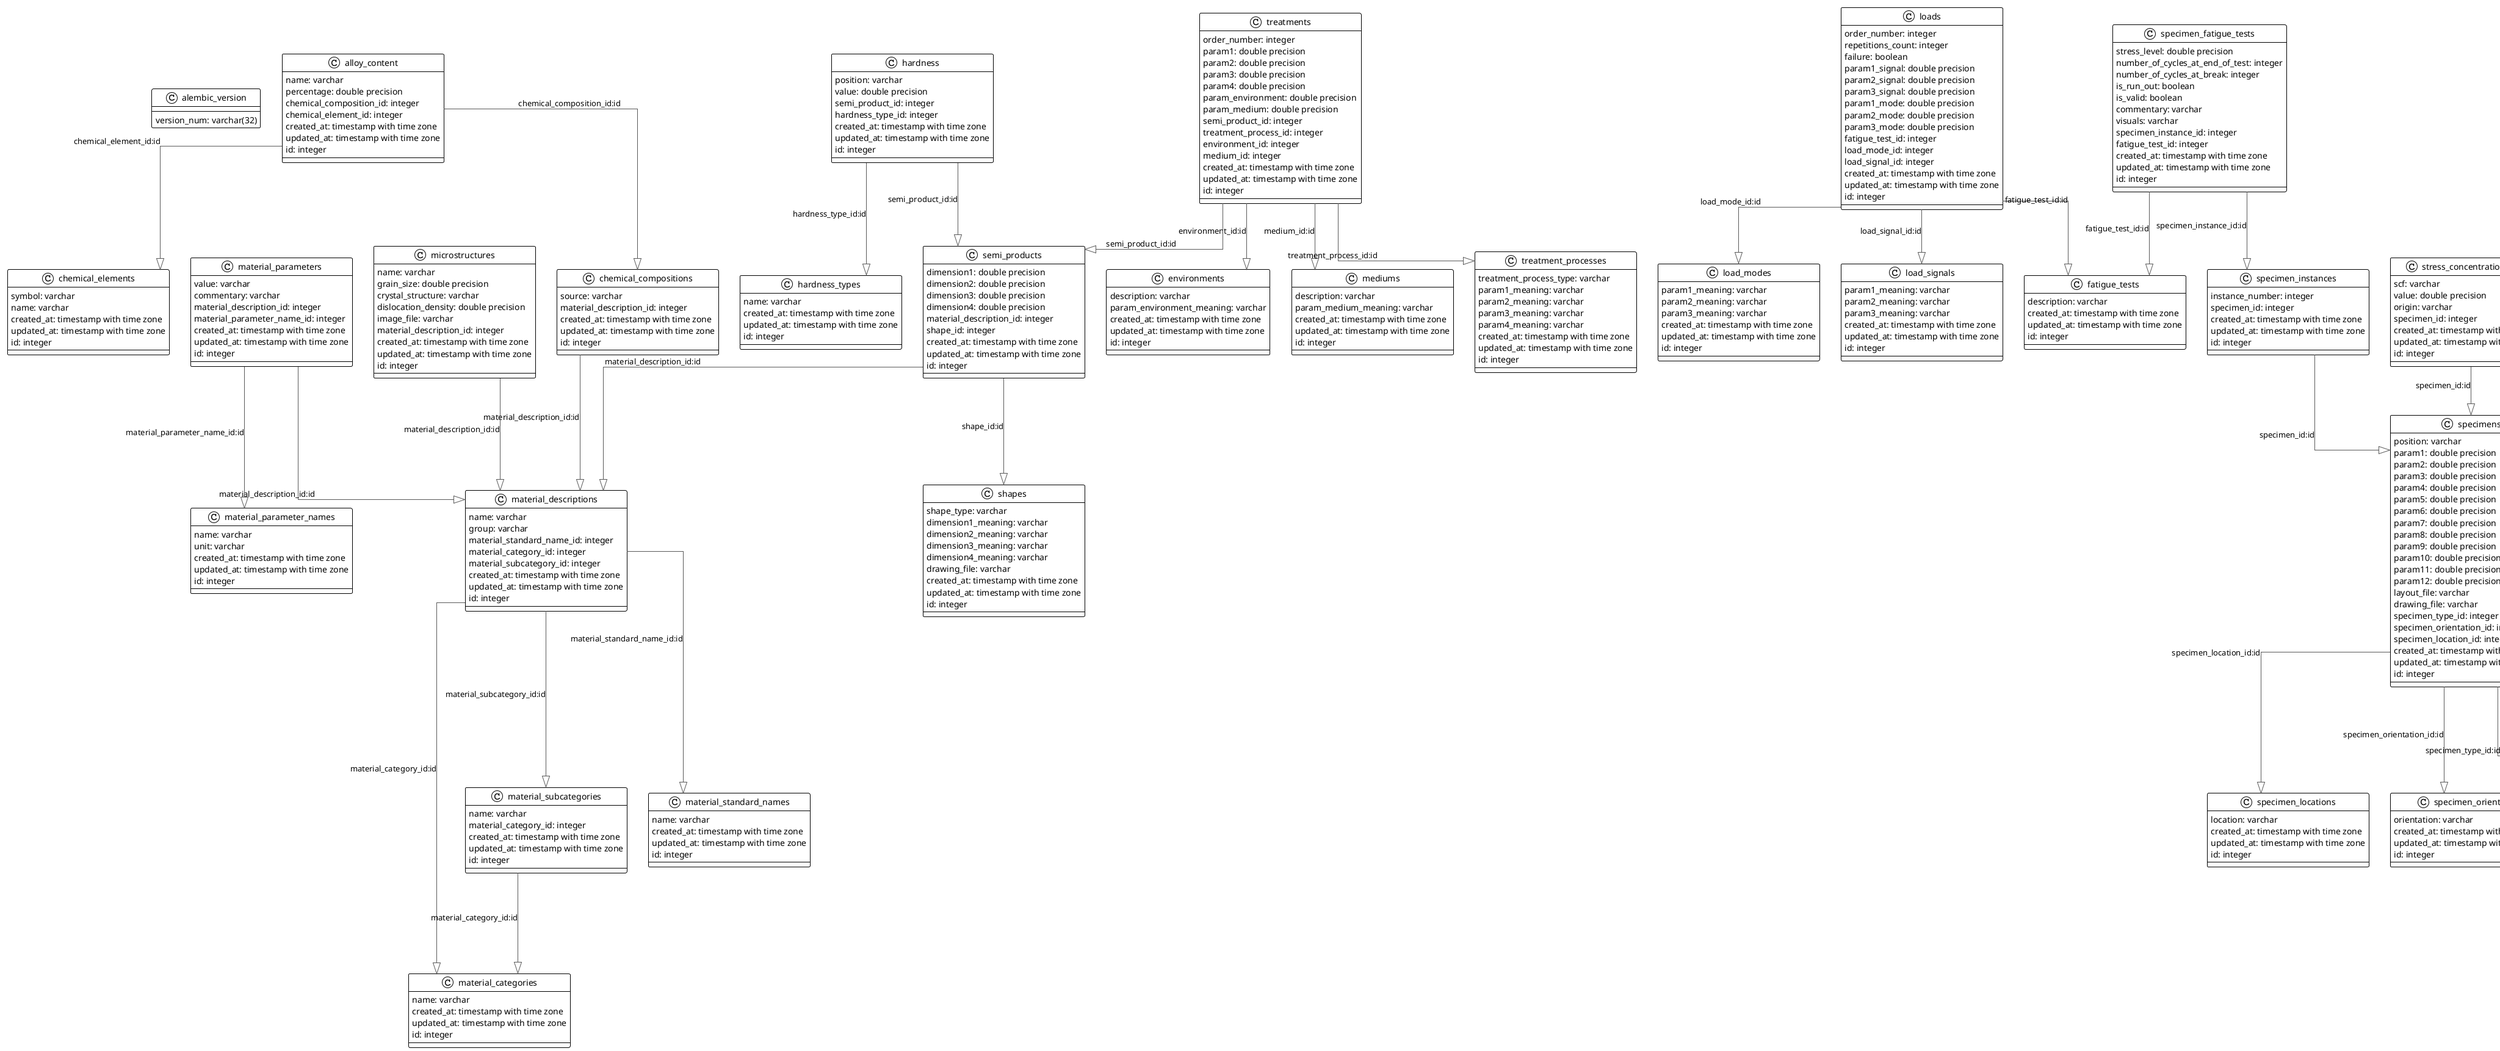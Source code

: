 @startuml

!theme plain
top to bottom direction
skinparam linetype ortho

class alembic_version {
   version_num: varchar(32)
}
class alloy_content {
   name: varchar
   percentage: double precision
   chemical_composition_id: integer
   chemical_element_id: integer
   created_at: timestamp with time zone
   updated_at: timestamp with time zone
   id: integer
}
class chemical_compositions {
   source: varchar
   material_description_id: integer
   created_at: timestamp with time zone
   updated_at: timestamp with time zone
   id: integer
}
class chemical_elements {
   symbol: varchar
   name: varchar
   created_at: timestamp with time zone
   updated_at: timestamp with time zone
   id: integer
}
class environments {
   description: varchar
   param_environment_meaning: varchar
   created_at: timestamp with time zone
   updated_at: timestamp with time zone
   id: integer
}
class fatigue_tests {
   description: varchar
   created_at: timestamp with time zone
   updated_at: timestamp with time zone
   id: integer
}
class hardness {
   position: varchar
   value: double precision
   semi_product_id: integer
   hardness_type_id: integer
   created_at: timestamp with time zone
   updated_at: timestamp with time zone
   id: integer
}
class hardness_types {
   name: varchar
   created_at: timestamp with time zone
   updated_at: timestamp with time zone
   id: integer
}
class load_modes {
   param1_meaning: varchar
   param2_meaning: varchar
   param3_meaning: varchar
   created_at: timestamp with time zone
   updated_at: timestamp with time zone
   id: integer
}
class load_signals {
   param1_meaning: varchar
   param2_meaning: varchar
   param3_meaning: varchar
   created_at: timestamp with time zone
   updated_at: timestamp with time zone
   id: integer
}
class loads {
   order_number: integer
   repetitions_count: integer
   failure: boolean
   param1_signal: double precision
   param2_signal: double precision
   param3_signal: double precision
   param1_mode: double precision
   param2_mode: double precision
   param3_mode: double precision
   fatigue_test_id: integer
   load_mode_id: integer
   load_signal_id: integer
   created_at: timestamp with time zone
   updated_at: timestamp with time zone
   id: integer
}
class material_categories {
   name: varchar
   created_at: timestamp with time zone
   updated_at: timestamp with time zone
   id: integer
}
class material_descriptions {
   name: varchar
   group: varchar
   material_standard_name_id: integer
   material_category_id: integer
   material_subcategory_id: integer
   created_at: timestamp with time zone
   updated_at: timestamp with time zone
   id: integer
}
class material_parameter_names {
   name: varchar
   unit: varchar
   created_at: timestamp with time zone
   updated_at: timestamp with time zone
   id: integer
}
class material_parameters {
   value: varchar
   commentary: varchar
   material_description_id: integer
   material_parameter_name_id: integer
   created_at: timestamp with time zone
   updated_at: timestamp with time zone
   id: integer
}
class material_standard_names {
   name: varchar
   created_at: timestamp with time zone
   updated_at: timestamp with time zone
   id: integer
}
class material_subcategories {
   name: varchar
   material_category_id: integer
   created_at: timestamp with time zone
   updated_at: timestamp with time zone
   id: integer
}
class mediums {
   description: varchar
   param_medium_meaning: varchar
   created_at: timestamp with time zone
   updated_at: timestamp with time zone
   id: integer
}
class microstructures {
   name: varchar
   grain_size: double precision
   crystal_structure: varchar
   dislocation_density: double precision
   image_file: varchar
   material_description_id: integer
   created_at: timestamp with time zone
   updated_at: timestamp with time zone
   id: integer
}
class semi_products {
   dimension1: double precision
   dimension2: double precision
   dimension3: double precision
   dimension4: double precision
   material_description_id: integer
   shape_id: integer
   created_at: timestamp with time zone
   updated_at: timestamp with time zone
   id: integer
}
class shapes {
   shape_type: varchar
   dimension1_meaning: varchar
   dimension2_meaning: varchar
   dimension3_meaning: varchar
   dimension4_meaning: varchar
   drawing_file: varchar
   created_at: timestamp with time zone
   updated_at: timestamp with time zone
   id: integer
}
class specimen_fatigue_tests {
   stress_level: double precision
   number_of_cycles_at_end_of_test: integer
   number_of_cycles_at_break: integer
   is_run_out: boolean
   is_valid: boolean
   commentary: varchar
   visuals: varchar
   specimen_instance_id: integer
   fatigue_test_id: integer
   created_at: timestamp with time zone
   updated_at: timestamp with time zone
   id: integer
}
class specimen_instances {
   instance_number: integer
   specimen_id: integer
   created_at: timestamp with time zone
   updated_at: timestamp with time zone
   id: integer
}
class specimen_locations {
   location: varchar
   created_at: timestamp with time zone
   updated_at: timestamp with time zone
   id: integer
}
class specimen_orientations {
   orientation: varchar
   created_at: timestamp with time zone
   updated_at: timestamp with time zone
   id: integer
}
class specimen_types {
   param1_meaning: varchar
   param2_meaning: varchar
   param3_meaning: varchar
   param4_meaning: varchar
   param5_meaning: varchar
   param6_meaning: varchar
   param7_meaning: varchar
   param8_meaning: varchar
   param9_meaning: varchar
   param10_meaning: varchar
   param11_meaning: varchar
   param12_meaning: varchar
   drawing_file: varchar
   created_at: timestamp with time zone
   updated_at: timestamp with time zone
   id: integer
}
class specimens {
   position: varchar
   param1: double precision
   param2: double precision
   param3: double precision
   param4: double precision
   param5: double precision
   param6: double precision
   param7: double precision
   param8: double precision
   param9: double precision
   param10: double precision
   param11: double precision
   param12: double precision
   layout_file: varchar
   drawing_file: varchar
   specimen_type_id: integer
   specimen_orientation_id: integer
   specimen_location_id: integer
   created_at: timestamp with time zone
   updated_at: timestamp with time zone
   id: integer
}
class stress_concentration_factors {
   scf: varchar
   value: double precision
   origin: varchar
   specimen_id: integer
   created_at: timestamp with time zone
   updated_at: timestamp with time zone
   id: integer
}
class surface_roughness {
   value: double precision
   specimen_id: integer
   surface_roughness_type_id: integer
   created_at: timestamp with time zone
   updated_at: timestamp with time zone
   id: integer
}
class surface_roughness_types {
   created_at: timestamp with time zone
   updated_at: timestamp with time zone
   id: integer
}
class treatment_processes {
   treatment_process_type: varchar
   param1_meaning: varchar
   param2_meaning: varchar
   param3_meaning: varchar
   param4_meaning: varchar
   created_at: timestamp with time zone
   updated_at: timestamp with time zone
   id: integer
}
class treatments {
   order_number: integer
   param1: double precision
   param2: double precision
   param3: double precision
   param4: double precision
   param_environment: double precision
   param_medium: double precision
   semi_product_id: integer
   treatment_process_id: integer
   environment_id: integer
   medium_id: integer
   created_at: timestamp with time zone
   updated_at: timestamp with time zone
   id: integer
}

alloy_content                 -[#595959,plain]-^  chemical_compositions        : "chemical_composition_id:id"
alloy_content                 -[#595959,plain]-^  chemical_elements            : "chemical_element_id:id"
chemical_compositions         -[#595959,plain]-^  material_descriptions        : "material_description_id:id"
hardness                      -[#595959,plain]-^  hardness_types               : "hardness_type_id:id"
hardness                      -[#595959,plain]-^  semi_products                : "semi_product_id:id"
loads                         -[#595959,plain]-^  fatigue_tests                : "fatigue_test_id:id"
loads                         -[#595959,plain]-^  load_modes                   : "load_mode_id:id"
loads                         -[#595959,plain]-^  load_signals                 : "load_signal_id:id"
material_descriptions         -[#595959,plain]-^  material_categories          : "material_category_id:id"
material_descriptions         -[#595959,plain]-^  material_standard_names      : "material_standard_name_id:id"
material_descriptions         -[#595959,plain]-^  material_subcategories       : "material_subcategory_id:id"
material_parameters           -[#595959,plain]-^  material_descriptions        : "material_description_id:id"
material_parameters           -[#595959,plain]-^  material_parameter_names     : "material_parameter_name_id:id"
material_subcategories        -[#595959,plain]-^  material_categories          : "material_category_id:id"
microstructures               -[#595959,plain]-^  material_descriptions        : "material_description_id:id"
semi_products                 -[#595959,plain]-^  material_descriptions        : "material_description_id:id"
semi_products                 -[#595959,plain]-^  shapes                       : "shape_id:id"
specimen_fatigue_tests        -[#595959,plain]-^  fatigue_tests                : "fatigue_test_id:id"
specimen_fatigue_tests        -[#595959,plain]-^  specimen_instances           : "specimen_instance_id:id"
specimen_instances            -[#595959,plain]-^  specimens                    : "specimen_id:id"
specimens                     -[#595959,plain]-^  specimen_locations           : "specimen_location_id:id"
specimens                     -[#595959,plain]-^  specimen_orientations        : "specimen_orientation_id:id"
specimens                     -[#595959,plain]-^  specimen_types               : "specimen_type_id:id"
stress_concentration_factors  -[#595959,plain]-^  specimens                    : "specimen_id:id"
surface_roughness             -[#595959,plain]-^  specimens                    : "specimen_id:id"
surface_roughness             -[#595959,plain]-^  surface_roughness_types      : "surface_roughness_type_id:id"
treatments                    -[#595959,plain]-^  environments                 : "environment_id:id"
treatments                    -[#595959,plain]-^  mediums                      : "medium_id:id"
treatments                    -[#595959,plain]-^  semi_products                : "semi_product_id:id"
treatments                    -[#595959,plain]-^  treatment_processes          : "treatment_process_id:id"
@enduml
